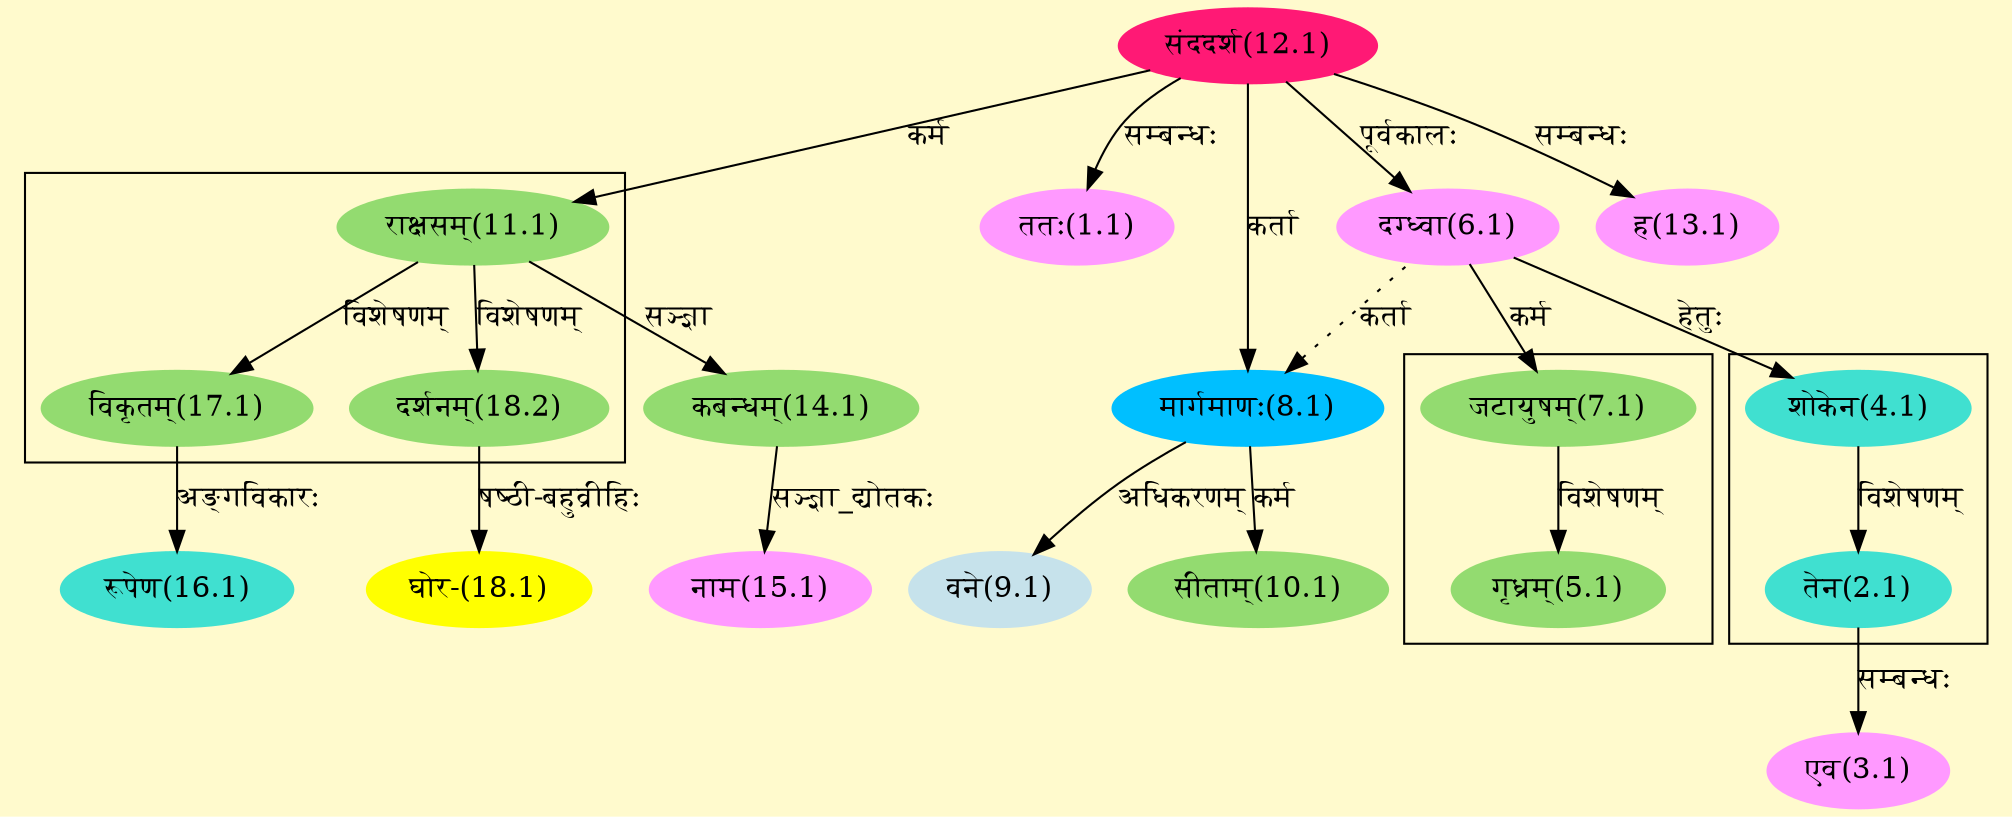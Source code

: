 digraph G{
rankdir=BT;
 compound=true;
 bgcolor="lemonchiffon1";

subgraph cluster_1{
Node2_1 [style=filled, color="#40E0D0" label = "तेन(2.1)"]
Node4_1 [style=filled, color="#40E0D0" label = "शोकेन(4.1)"]

}

subgraph cluster_2{
Node5_1 [style=filled, color="#93DB70" label = "गृध्रम्(5.1)"]
Node7_1 [style=filled, color="#93DB70" label = "जटायुषम्(7.1)"]

}

subgraph cluster_3{
Node17_1 [style=filled, color="#93DB70" label = "विकृतम्(17.1)"]
Node11_1 [style=filled, color="#93DB70" label = "राक्षसम्(11.1)"]
Node18_2 [style=filled, color="#93DB70" label = "दर्शनम्(18.2)"]

}
Node1_1 [style=filled, color="#FF99FF" label = "ततः(1.1)"]
Node12_1 [style=filled, color="#FF1975" label = "संददर्श(12.1)"]
Node3_1 [style=filled, color="#FF99FF" label = "एव(3.1)"]
Node2_1 [style=filled, color="#40E0D0" label = "तेन(2.1)"]
Node4_1 [style=filled, color="#40E0D0" label = "शोकेन(4.1)"]
Node6_1 [style=filled, color="#FF99FF" label = "दग्ध्वा(6.1)"]
Node7_1 [style=filled, color="#93DB70" label = "जटायुषम्(7.1)"]
Node8_1 [style=filled, color="#00BFFF" label = "मार्गमाणः(8.1)"]
Node9_1 [style=filled, color="#C6E2EB" label = "वने(9.1)"]
Node10_1 [style=filled, color="#93DB70" label = "सीताम्(10.1)"]
Node11_1 [style=filled, color="#93DB70" label = "राक्षसम्(11.1)"]
Node [style=filled, color="" label = ""]
Node13_1 [style=filled, color="#FF99FF" label = "ह(13.1)"]
Node14_1 [style=filled, color="#93DB70" label = "कबन्धम्(14.1)"]
Node15_1 [style=filled, color="#FF99FF" label = "नाम(15.1)"]
Node16_1 [style=filled, color="#40E0D0" label = "रूपेण(16.1)"]
Node17_1 [style=filled, color="#93DB70" label = "विकृतम्(17.1)"]
Node18_1 [style=filled, color="#FFFF00" label = "घोर-(18.1)"]
Node18_2 [style=filled, color="#93DB70" label = "दर्शनम्(18.2)"]
/* Start of Relations section */

Node1_1 -> Node12_1 [  label="सम्बन्धः"  dir="back" ]
Node2_1 -> Node4_1 [  label="विशेषणम्"  dir="back" ]
Node3_1 -> Node2_1 [  label="सम्बन्धः"  dir="back" ]
Node4_1 -> Node6_1 [  label="हेतुः"  dir="back" ]
Node5_1 -> Node7_1 [  label="विशेषणम्"  dir="back" ]
Node6_1 -> Node12_1 [  label="पूर्वकालः"  dir="back" ]
Node7_1 -> Node6_1 [  label="कर्म"  dir="back" ]
Node8_1 -> Node12_1 [  label="कर्ता"  dir="back" ]
Node8_1 -> Node6_1 [ style=dotted label="कर्ता"  dir="back" ]
Node9_1 -> Node8_1 [  label="अधिकरणम्"  dir="back" ]
Node10_1 -> Node8_1 [  label="कर्म"  dir="back" ]
Node11_1 -> Node12_1 [  label="कर्म"  dir="back" ]
Node13_1 -> Node12_1 [  label="सम्बन्धः"  dir="back" ]
Node14_1 -> Node11_1 [  label="सञ्ज्ञा"  dir="back" ]
Node15_1 -> Node14_1 [  label="सञ्ज्ञा_द्योतकः"  dir="back" ]
Node16_1 -> Node17_1 [  label="अङ्गविकारः"  dir="back" ]
Node17_1 -> Node11_1 [  label="विशेषणम्"  dir="back" ]
Node18_1 -> Node18_2 [  label="षष्ठी-बहुव्रीहिः"  dir="back" ]
Node18_2 -> Node11_1 [  label="विशेषणम्"  dir="back" ]
}
